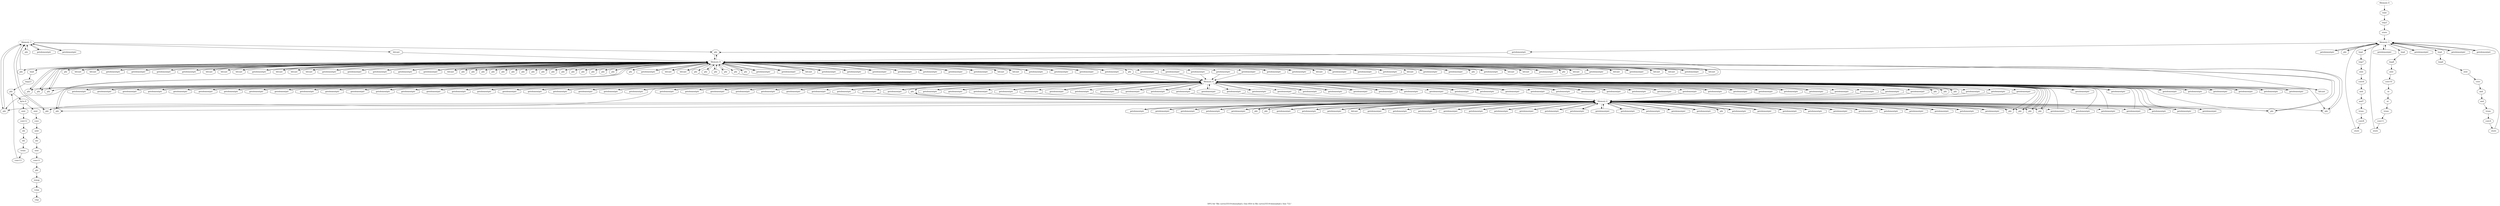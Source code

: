 digraph "DFG for 'file curve25519-donnabad.c line 854 to file curve25519-donnabad.c line 722 '  "{
label="DFG for 'file curve25519-donnabad.c line 854 to file curve25519-donnabad.c line 722 ' ";
node_5826[shape=ellipse,style=dashed,label="Memory 3"]
node_5842[shape=octagon,style=solid,label="phi"]
"node_5826"->"node_5842"
node_5843[shape=octagon,style=solid,label="getelementptr"]
"node_5826"->"node_5843"
node_5850[shape=octagon,style=solid,label="getelementptr"]
"node_5826"->"node_5850"
node_5860[shape=octagon,style=solid,label="phi"]
"node_5826"->"node_5860"
node_5934[shape=octagon,style=solid,label="bitcast"]
"node_5826"->"node_5934"
node_6080[shape=octagon,style=solid,label="phi"]
"node_5826"->"node_6080"
node_6129[shape=octagon,style=solid,label="phi"]
"node_5826"->"node_6129"
node_5874[shape=octagon,style=solid,label="bitcast"]
node_5871[shape=ellipse,style=dashed,label="Memory 8"]
"node_5874"->"node_5871"
node_5875[shape=octagon,style=solid,label="getelementptr"]
"node_5875"->"node_5871"
node_5876[shape=octagon,style=solid,label="bitcast"]
"node_5876"->"node_5871"
node_5877[shape=octagon,style=solid,label="bitcast"]
"node_5877"->"node_5871"
node_5878[shape=octagon,style=solid,label="getelementptr"]
"node_5878"->"node_5871"
node_5879[shape=octagon,style=solid,label="bitcast"]
"node_5879"->"node_5871"
node_5839[shape=ellipse,style=solid,label="or"]
node_5855[shape=octagon,style=solid,label="trunc"]
"node_5839"->"node_5855"
node_5840[shape=octagon,style=solid,label="or"]
"node_5840"->"node_5839"
node_5841[shape=ellipse,style=solid,label="conv11"]
node_5856[shape=octagon,style=solid,label="store"]
"node_5841"->"node_5856"
"node_5842"->"node_5826"
"node_5843"->"node_5826"
node_5844[shape=octagon,style=solid,label="getelementptr"]
node_5857[shape=ellipse,style=dashed,label="Memory 4"]
"node_5844"->"node_5857"
node_5845[shape=octagon,style=solid,label="getelementptr"]
node_5858[shape=ellipse,style=dashed,label="Memory 5"]
"node_5845"->"node_5858"
node_5846[shape=octagon,style=solid,label="getelementptr"]
node_6066[shape=ellipse,style=dashed,label="Memory 6"]
"node_5846"->"node_6066"
node_5847[shape=octagon,style=solid,label="getelementptr"]
"node_5847"->"node_5857"
node_5848[shape=octagon,style=solid,label="phi"]
"node_5848"->"node_6066"
node_5849[shape=octagon,style=solid,label="getelementptr"]
"node_5849"->"node_6066"
"node_5850"->"node_5826"
node_5851[shape=octagon,style=solid,label="getelementptr"]
"node_5851"->"node_5857"
node_5852[shape=octagon,style=solid,label="phi"]
"node_5852"->"node_5857"
node_5853[shape=octagon,style=solid,label="getelementptr"]
"node_5853"->"node_6066"
node_5854[shape=octagon,style=solid,label="phi"]
"node_5854"->"node_5826"
"node_5855"->"node_5841"
"node_5856"->"node_5858"
"node_5857"->"node_5844"
"node_5857"->"node_5847"
"node_5857"->"node_5848"
"node_5857"->"node_5849"
"node_5857"->"node_5853"
node_5859[shape=octagon,style=solid,label="phi"]
"node_5857"->"node_5859"
"node_5857"->"node_5860"
node_5861[shape=octagon,style=solid,label="phi"]
"node_5857"->"node_5861"
node_5863[shape=octagon,style=solid,label="getelementptr"]
"node_5857"->"node_5863"
node_5864[shape=octagon,style=solid,label="getelementptr"]
"node_5857"->"node_5864"
node_5865[shape=octagon,style=solid,label="getelementptr"]
"node_5857"->"node_5865"
node_5866[shape=octagon,style=solid,label="getelementptr"]
"node_5857"->"node_5866"
node_5867[shape=octagon,style=solid,label="getelementptr"]
"node_5857"->"node_5867"
node_5868[shape=octagon,style=solid,label="getelementptr"]
"node_5857"->"node_5868"
node_5917[shape=octagon,style=solid,label="getelementptr"]
"node_5857"->"node_5917"
node_6018[shape=octagon,style=solid,label="getelementptr"]
"node_5857"->"node_6018"
node_6019[shape=octagon,style=solid,label="getelementptr"]
"node_5857"->"node_6019"
node_6020[shape=octagon,style=solid,label="getelementptr"]
"node_5857"->"node_6020"
node_6021[shape=octagon,style=solid,label="getelementptr"]
"node_5857"->"node_6021"
node_6022[shape=octagon,style=solid,label="getelementptr"]
"node_5857"->"node_6022"
node_6023[shape=octagon,style=solid,label="getelementptr"]
"node_5857"->"node_6023"
node_6024[shape=octagon,style=solid,label="getelementptr"]
"node_5857"->"node_6024"
node_6025[shape=octagon,style=solid,label="getelementptr"]
"node_5857"->"node_6025"
node_6026[shape=octagon,style=solid,label="getelementptr"]
"node_5857"->"node_6026"
node_6027[shape=octagon,style=solid,label="getelementptr"]
"node_5857"->"node_6027"
node_6030[shape=octagon,style=solid,label="getelementptr"]
"node_5857"->"node_6030"
node_6031[shape=octagon,style=solid,label="getelementptr"]
"node_5857"->"node_6031"
node_6032[shape=octagon,style=solid,label="getelementptr"]
"node_5857"->"node_6032"
node_6033[shape=octagon,style=solid,label="getelementptr"]
"node_5857"->"node_6033"
node_6034[shape=octagon,style=solid,label="getelementptr"]
"node_5857"->"node_6034"
node_6035[shape=octagon,style=solid,label="getelementptr"]
"node_5857"->"node_6035"
node_6036[shape=octagon,style=solid,label="getelementptr"]
"node_5857"->"node_6036"
node_6037[shape=octagon,style=solid,label="getelementptr"]
"node_5857"->"node_6037"
node_6038[shape=octagon,style=solid,label="getelementptr"]
"node_5857"->"node_6038"
node_6039[shape=octagon,style=solid,label="getelementptr"]
"node_5857"->"node_6039"
node_6040[shape=octagon,style=solid,label="getelementptr"]
"node_5857"->"node_6040"
node_5936[shape=octagon,style=solid,label="bitcast"]
"node_5857"->"node_5936"
node_5939[shape=octagon,style=solid,label="getelementptr"]
"node_5857"->"node_5939"
node_5941[shape=octagon,style=solid,label="getelementptr"]
"node_5857"->"node_5941"
node_5942[shape=octagon,style=solid,label="getelementptr"]
"node_5857"->"node_5942"
node_5944[shape=octagon,style=solid,label="getelementptr"]
"node_5857"->"node_5944"
node_5950[shape=octagon,style=solid,label="getelementptr"]
"node_5857"->"node_5950"
node_5953[shape=octagon,style=solid,label="getelementptr"]
"node_5857"->"node_5953"
node_5956[shape=octagon,style=solid,label="getelementptr"]
"node_5857"->"node_5956"
node_5958[shape=octagon,style=solid,label="getelementptr"]
"node_5857"->"node_5958"
node_5959[shape=octagon,style=solid,label="getelementptr"]
"node_5857"->"node_5959"
node_5960[shape=octagon,style=solid,label="getelementptr"]
"node_5857"->"node_5960"
node_5961[shape=octagon,style=solid,label="getelementptr"]
"node_5857"->"node_5961"
node_5962[shape=octagon,style=solid,label="getelementptr"]
"node_5857"->"node_5962"
node_5963[shape=octagon,style=solid,label="getelementptr"]
"node_5857"->"node_5963"
node_5964[shape=octagon,style=solid,label="getelementptr"]
"node_5857"->"node_5964"
node_5965[shape=octagon,style=solid,label="getelementptr"]
"node_5857"->"node_5965"
node_5966[shape=octagon,style=solid,label="getelementptr"]
"node_5857"->"node_5966"
node_5968[shape=octagon,style=solid,label="getelementptr"]
"node_5857"->"node_5968"
node_5969[shape=octagon,style=solid,label="getelementptr"]
"node_5857"->"node_5969"
node_5970[shape=octagon,style=solid,label="getelementptr"]
"node_5857"->"node_5970"
node_5971[shape=octagon,style=solid,label="getelementptr"]
"node_5857"->"node_5971"
node_5972[shape=octagon,style=solid,label="getelementptr"]
"node_5857"->"node_5972"
node_5973[shape=octagon,style=solid,label="getelementptr"]
"node_5857"->"node_5973"
node_5975[shape=octagon,style=solid,label="getelementptr"]
"node_5857"->"node_5975"
node_5978[shape=octagon,style=solid,label="getelementptr"]
"node_5857"->"node_5978"
node_5980[shape=octagon,style=solid,label="getelementptr"]
"node_5857"->"node_5980"
node_5981[shape=octagon,style=solid,label="getelementptr"]
"node_5857"->"node_5981"
node_5982[shape=octagon,style=solid,label="getelementptr"]
"node_5857"->"node_5982"
node_5983[shape=octagon,style=solid,label="getelementptr"]
"node_5857"->"node_5983"
node_5984[shape=octagon,style=solid,label="getelementptr"]
"node_5857"->"node_5984"
node_5985[shape=octagon,style=solid,label="getelementptr"]
"node_5857"->"node_5985"
node_5986[shape=octagon,style=solid,label="getelementptr"]
"node_5857"->"node_5986"
node_5987[shape=octagon,style=solid,label="getelementptr"]
"node_5857"->"node_5987"
node_5990[shape=octagon,style=solid,label="getelementptr"]
"node_5857"->"node_5990"
node_5991[shape=octagon,style=solid,label="getelementptr"]
"node_5857"->"node_5991"
node_5992[shape=octagon,style=solid,label="getelementptr"]
"node_5857"->"node_5992"
node_5993[shape=octagon,style=solid,label="getelementptr"]
"node_5857"->"node_5993"
node_5994[shape=octagon,style=solid,label="getelementptr"]
"node_5857"->"node_5994"
node_5995[shape=octagon,style=solid,label="getelementptr"]
"node_5857"->"node_5995"
node_5996[shape=octagon,style=solid,label="getelementptr"]
"node_5857"->"node_5996"
node_5997[shape=octagon,style=solid,label="getelementptr"]
"node_5857"->"node_5997"
node_5999[shape=octagon,style=solid,label="getelementptr"]
"node_5857"->"node_5999"
node_6002[shape=octagon,style=solid,label="getelementptr"]
"node_5857"->"node_6002"
node_6004[shape=octagon,style=solid,label="getelementptr"]
"node_5857"->"node_6004"
node_6005[shape=octagon,style=solid,label="getelementptr"]
"node_5857"->"node_6005"
node_6006[shape=octagon,style=solid,label="getelementptr"]
"node_5857"->"node_6006"
node_6007[shape=octagon,style=solid,label="getelementptr"]
"node_5857"->"node_6007"
node_6008[shape=octagon,style=solid,label="getelementptr"]
"node_5857"->"node_6008"
node_6009[shape=octagon,style=solid,label="getelementptr"]
"node_5857"->"node_6009"
node_6011[shape=octagon,style=solid,label="getelementptr"]
"node_5857"->"node_6011"
node_6014[shape=octagon,style=solid,label="getelementptr"]
"node_5857"->"node_6014"
node_6016[shape=octagon,style=solid,label="getelementptr"]
"node_5857"->"node_6016"
node_6017[shape=octagon,style=solid,label="getelementptr"]
"node_5857"->"node_6017"
node_6067[shape=octagon,style=solid,label="phi"]
"node_5857"->"node_6067"
node_6069[shape=octagon,style=solid,label="phi"]
"node_5857"->"node_6069"
"node_5857"->"node_6080"
node_6083[shape=octagon,style=solid,label="phi"]
"node_5857"->"node_6083"
node_6100[shape=octagon,style=solid,label="phi"]
"node_5857"->"node_6100"
node_6109[shape=octagon,style=solid,label="phi"]
"node_5857"->"node_6109"
node_6112[shape=octagon,style=solid,label="phi"]
"node_5857"->"node_6112"
node_6122[shape=octagon,style=solid,label="phi"]
"node_5857"->"node_6122"
node_6126[shape=octagon,style=solid,label="phi"]
"node_5857"->"node_6126"
node_6128[shape=octagon,style=solid,label="phi"]
"node_5857"->"node_6128"
"node_5857"->"node_6129"
node_6130[shape=octagon,style=solid,label="phi"]
"node_5857"->"node_6130"
"node_5858"->"node_5845"
node_5836[shape=octagon,style=solid,label="load"]
"node_5858"->"node_5836"
node_5834[shape=octagon,style=solid,label="getelementptr"]
"node_5858"->"node_5834"
node_5913[shape=octagon,style=solid,label="getelementptr"]
"node_5858"->"node_5913"
node_6051[shape=octagon,style=solid,label="getelementptr"]
"node_5858"->"node_6051"
node_6053[shape=octagon,style=solid,label="getelementptr"]
"node_5858"->"node_6053"
node_6055[shape=octagon,style=solid,label="load"]
"node_5858"->"node_6055"
node_6063[shape=octagon,style=solid,label="getelementptr"]
"node_5858"->"node_6063"
node_6065[shape=octagon,style=solid,label="load"]
"node_5858"->"node_6065"
node_6127[shape=octagon,style=solid,label="phi"]
"node_5858"->"node_6127"
"node_5859"->"node_5871"
"node_5860"->"node_5871"
"node_5861"->"node_5871"
node_5862[shape=octagon,style=solid,label="phi"]
"node_5862"->"node_5857"
"node_5863"->"node_5857"
"node_5864"->"node_5857"
"node_5865"->"node_5857"
"node_5866"->"node_6066"
"node_5867"->"node_5857"
"node_5868"->"node_5857"
node_5869[shape=octagon,style=solid,label="getelementptr"]
"node_5869"->"node_6066"
node_5870[shape=octagon,style=solid,label="phi"]
"node_5870"->"node_5871"
"node_5871"->"node_5874"
"node_5871"->"node_5875"
"node_5871"->"node_5876"
"node_5871"->"node_5877"
"node_5871"->"node_5878"
"node_5871"->"node_5879"
"node_5871"->"node_5852"
"node_5871"->"node_5854"
"node_5871"->"node_5859"
"node_5871"->"node_5860"
"node_5871"->"node_5861"
"node_5871"->"node_5862"
"node_5871"->"node_5870"
node_5872[shape=octagon,style=solid,label="bitcast"]
"node_5871"->"node_5872"
node_5873[shape=octagon,style=solid,label="bitcast"]
"node_5871"->"node_5873"
node_5880[shape=octagon,style=solid,label="getelementptr"]
"node_5871"->"node_5880"
node_5881[shape=octagon,style=solid,label="getelementptr"]
"node_5871"->"node_5881"
node_5882[shape=octagon,style=solid,label="getelementptr"]
"node_5871"->"node_5882"
node_5883[shape=octagon,style=solid,label="getelementptr"]
"node_5871"->"node_5883"
node_5884[shape=octagon,style=solid,label="bitcast"]
"node_5871"->"node_5884"
node_5885[shape=octagon,style=solid,label="bitcast"]
"node_5871"->"node_5885"
node_5886[shape=octagon,style=solid,label="bitcast"]
"node_5871"->"node_5886"
node_5887[shape=octagon,style=solid,label="getelementptr"]
"node_5871"->"node_5887"
node_5888[shape=octagon,style=solid,label="bitcast"]
"node_5871"->"node_5888"
node_5889[shape=octagon,style=solid,label="bitcast"]
"node_5871"->"node_5889"
node_5890[shape=octagon,style=solid,label="bitcast"]
"node_5871"->"node_5890"
node_5891[shape=octagon,style=solid,label="getelementptr"]
"node_5871"->"node_5891"
node_5892[shape=octagon,style=solid,label="getelementptr"]
"node_5871"->"node_5892"
node_5893[shape=octagon,style=solid,label="getelementptr"]
"node_5871"->"node_5893"
node_5894[shape=octagon,style=solid,label="getelementptr"]
"node_5871"->"node_5894"
node_5895[shape=octagon,style=solid,label="getelementptr"]
"node_5871"->"node_5895"
node_5896[shape=octagon,style=solid,label="bitcast"]
"node_5871"->"node_5896"
node_5897[shape=octagon,style=solid,label="phi"]
"node_5871"->"node_5897"
node_5898[shape=octagon,style=solid,label="phi"]
"node_5871"->"node_5898"
node_5899[shape=octagon,style=solid,label="phi"]
"node_5871"->"node_5899"
node_5900[shape=octagon,style=solid,label="phi"]
"node_5871"->"node_5900"
node_5901[shape=octagon,style=solid,label="phi"]
"node_5871"->"node_5901"
node_5902[shape=octagon,style=solid,label="phi"]
"node_5871"->"node_5902"
node_5903[shape=octagon,style=solid,label="phi"]
"node_5871"->"node_5903"
node_5904[shape=octagon,style=solid,label="phi"]
"node_5871"->"node_5904"
node_5905[shape=octagon,style=solid,label="phi"]
"node_5871"->"node_5905"
node_5906[shape=octagon,style=solid,label="phi"]
"node_5871"->"node_5906"
node_5907[shape=octagon,style=solid,label="phi"]
"node_5871"->"node_5907"
node_5908[shape=octagon,style=solid,label="phi"]
"node_5871"->"node_5908"
node_5909[shape=octagon,style=solid,label="phi"]
"node_5871"->"node_5909"
node_5910[shape=octagon,style=solid,label="phi"]
"node_5871"->"node_5910"
node_5911[shape=octagon,style=solid,label="phi"]
"node_5871"->"node_5911"
node_5912[shape=octagon,style=solid,label="phi"]
"node_5871"->"node_5912"
node_5915[shape=octagon,style=solid,label="load"]
"node_5871"->"node_5915"
node_5919[shape=octagon,style=solid,label="phi"]
"node_5871"->"node_5919"
node_6042[shape=octagon,style=solid,label="getelementptr"]
"node_5871"->"node_6042"
node_5935[shape=octagon,style=solid,label="bitcast"]
"node_5871"->"node_5935"
node_5937[shape=octagon,style=solid,label="bitcast"]
"node_5871"->"node_5937"
node_5945[shape=octagon,style=solid,label="phi"]
"node_5871"->"node_5945"
node_5949[shape=octagon,style=solid,label="phi"]
"node_5871"->"node_5949"
node_5955[shape=octagon,style=solid,label="phi"]
"node_5871"->"node_5955"
node_5977[shape=octagon,style=solid,label="phi"]
"node_5871"->"node_5977"
node_5989[shape=octagon,style=solid,label="phi"]
"node_5871"->"node_5989"
node_6013[shape=octagon,style=solid,label="phi"]
"node_5871"->"node_6013"
node_6044[shape=octagon,style=solid,label="getelementptr"]
"node_5871"->"node_6044"
node_6045[shape=octagon,style=solid,label="getelementptr"]
"node_5871"->"node_6045"
node_6046[shape=octagon,style=solid,label="bitcast"]
"node_5871"->"node_6046"
node_6068[shape=octagon,style=solid,label="getelementptr"]
"node_5871"->"node_6068"
node_6070[shape=octagon,style=solid,label="getelementptr"]
"node_5871"->"node_6070"
node_6071[shape=octagon,style=solid,label="getelementptr"]
"node_5871"->"node_6071"
node_6072[shape=octagon,style=solid,label="getelementptr"]
"node_5871"->"node_6072"
node_6073[shape=octagon,style=solid,label="getelementptr"]
"node_5871"->"node_6073"
node_6074[shape=octagon,style=solid,label="getelementptr"]
"node_5871"->"node_6074"
node_6075[shape=octagon,style=solid,label="getelementptr"]
"node_5871"->"node_6075"
node_6076[shape=octagon,style=solid,label="bitcast"]
"node_5871"->"node_6076"
node_6077[shape=octagon,style=solid,label="bitcast"]
"node_5871"->"node_6077"
node_6078[shape=octagon,style=solid,label="getelementptr"]
"node_5871"->"node_6078"
node_6079[shape=octagon,style=solid,label="getelementptr"]
"node_5871"->"node_6079"
node_6081[shape=octagon,style=solid,label="getelementptr"]
"node_5871"->"node_6081"
node_6082[shape=octagon,style=solid,label="getelementptr"]
"node_5871"->"node_6082"
node_6085[shape=octagon,style=solid,label="getelementptr"]
"node_5871"->"node_6085"
node_6087[shape=octagon,style=solid,label="getelementptr"]
"node_5871"->"node_6087"
node_6088[shape=octagon,style=solid,label="getelementptr"]
"node_5871"->"node_6088"
node_6090[shape=octagon,style=solid,label="getelementptr"]
"node_5871"->"node_6090"
node_6091[shape=octagon,style=solid,label="getelementptr"]
"node_5871"->"node_6091"
node_6093[shape=octagon,style=solid,label="bitcast"]
"node_5871"->"node_6093"
"node_5871"->"node_6100"
node_6101[shape=octagon,style=solid,label="getelementptr"]
"node_5871"->"node_6101"
node_6102[shape=octagon,style=solid,label="getelementptr"]
"node_5871"->"node_6102"
node_6103[shape=octagon,style=solid,label="bitcast"]
"node_5871"->"node_6103"
node_6104[shape=octagon,style=solid,label="getelementptr"]
"node_5871"->"node_6104"
node_6106[shape=octagon,style=solid,label="getelementptr"]
"node_5871"->"node_6106"
node_6107[shape=octagon,style=solid,label="getelementptr"]
"node_5871"->"node_6107"
"node_5871"->"node_6109"
node_6111[shape=octagon,style=solid,label="getelementptr"]
"node_5871"->"node_6111"
node_6113[shape=octagon,style=solid,label="getelementptr"]
"node_5871"->"node_6113"
node_6114[shape=octagon,style=solid,label="getelementptr"]
"node_5871"->"node_6114"
node_6115[shape=octagon,style=solid,label="phi"]
"node_5871"->"node_6115"
node_6116[shape=octagon,style=solid,label="getelementptr"]
"node_5871"->"node_6116"
node_6117[shape=octagon,style=solid,label="bitcast"]
"node_5871"->"node_6117"
node_6121[shape=octagon,style=solid,label="bitcast"]
"node_5871"->"node_6121"
"node_5871"->"node_6122"
node_6123[shape=octagon,style=solid,label="getelementptr"]
"node_5871"->"node_6123"
node_6124[shape=octagon,style=solid,label="phi"]
"node_5871"->"node_6124"
node_6125[shape=octagon,style=solid,label="bitcast"]
"node_5871"->"node_6125"
"node_5872"->"node_5871"
"node_5873"->"node_5871"
"node_5880"->"node_5871"
"node_5881"->"node_5871"
"node_5882"->"node_5871"
"node_5883"->"node_5871"
"node_5884"->"node_5871"
"node_5885"->"node_5871"
"node_5886"->"node_5871"
"node_5887"->"node_5871"
"node_5888"->"node_5871"
"node_5889"->"node_5871"
node_5835[shape=ellipse,style=solid,label="tmp8"]
node_5838[shape=octagon,style=solid,label="zext"]
"node_5835"->"node_5838"
"node_5836"->"node_5835"
node_5837[shape=ellipse,style=solid,label="conv10"]
"node_5837"->"node_5840"
"node_5838"->"node_5837"
node_5827[shape=ellipse,style=solid,label="conv6"]
node_5830[shape=octagon,style=solid,label="and"]
"node_5827"->"node_5830"
node_5831[shape=ellipse,style=solid,label="conv8"]
node_5833[shape=octagon,style=solid,label="store"]
"node_5831"->"node_5833"
node_5829[shape=ellipse,style=solid,label="and7"]
"node_5830"->"node_5829"
node_5832[shape=octagon,style=solid,label="trunc"]
"node_5832"->"node_5831"
"node_5829"->"node_5832"
node_5828[shape=octagon,style=solid,label="zext"]
"node_5828"->"node_5827"
"node_5833"->"node_5858"
"node_5834"->"node_5858"
node_5922[shape=ellipse,style=solid,label="conv13"]
node_5921[shape=octagon,style=solid,label="phi"]
"node_5922"->"node_5921"
node_5923[shape=octagon,style=solid,label="trunc"]
"node_5923"->"node_5922"
node_5924[shape=ellipse,style=solid,label="shl"]
"node_5924"->"node_5923"
node_5925[shape=octagon,style=solid,label="shl"]
"node_5925"->"node_5924"
node_5926[shape=ellipse,style=solid,label="conv12"]
"node_5926"->"node_5925"
node_5927[shape=octagon,style=solid,label="zext"]
"node_5927"->"node_5926"
node_5928[shape=ellipse,style=solid,label="conv"]
node_5931[shape=octagon,style=solid,label="ashr"]
"node_5928"->"node_5931"
node_5929[shape=octagon,style=solid,label="zext"]
"node_5929"->"node_5928"
node_5930[shape=ellipse,style=solid,label="shr"]
node_5933[shape=octagon,style=solid,label="sext"]
"node_5930"->"node_5933"
"node_5931"->"node_5930"
node_5932[shape=ellipse,style=solid,label="conv11"]
node_6001[shape=octagon,style=solid,label="phi"]
"node_5932"->"node_6001"
"node_5933"->"node_5932"
"node_5890"->"node_5871"
"node_5891"->"node_5871"
"node_5892"->"node_5871"
"node_5893"->"node_5871"
"node_5894"->"node_5871"
"node_5895"->"node_5871"
"node_5896"->"node_5871"
"node_5897"->"node_5871"
"node_5898"->"node_5871"
"node_5899"->"node_5871"
"node_5900"->"node_5871"
"node_5901"->"node_5871"
"node_5902"->"node_5871"
"node_5903"->"node_5871"
"node_5904"->"node_5871"
"node_5905"->"node_5871"
"node_5906"->"node_5871"
"node_5907"->"node_5871"
"node_5908"->"node_5871"
"node_5909"->"node_5871"
"node_5910"->"node_5871"
"node_5911"->"node_5871"
"node_5912"->"node_5871"
"node_5913"->"node_5871"
node_5914[shape=ellipse,style=solid,label="tmp23"]
"node_5914"->"node_5921"
"node_5915"->"node_5914"
node_5916[shape=octagon,style=solid,label="getelementptr"]
"node_5916"->"node_6066"
"node_5917"->"node_5857"
node_5918[shape=octagon,style=solid,label="getelementptr"]
"node_5918"->"node_6066"
"node_5919"->"node_5871"
node_5920[shape=ellipse,style=solid,label="byte.0"]
"node_5920"->"node_5927"
"node_5920"->"node_5929"
"node_5921"->"node_5920"
"node_6018"->"node_5857"
"node_6019"->"node_5857"
"node_6020"->"node_5857"
"node_6021"->"node_5857"
"node_6022"->"node_5857"
"node_6023"->"node_5857"
"node_6024"->"node_5857"
"node_6025"->"node_5857"
"node_6026"->"node_5857"
"node_6027"->"node_5857"
node_6028[shape=octagon,style=solid,label="getelementptr"]
"node_6028"->"node_6066"
node_6029[shape=octagon,style=solid,label="phi"]
"node_6029"->"node_6066"
"node_6030"->"node_5857"
"node_6031"->"node_5857"
"node_6032"->"node_5857"
"node_6033"->"node_5857"
"node_6034"->"node_5857"
"node_6035"->"node_5857"
"node_6036"->"node_5857"
"node_6037"->"node_5857"
"node_6038"->"node_5857"
"node_6039"->"node_5857"
"node_6040"->"node_5857"
node_6041[shape=octagon,style=solid,label="getelementptr"]
"node_6041"->"node_6066"
"node_6042"->"node_5871"
"node_5934"->"node_5871"
"node_5935"->"node_5871"
"node_5936"->"node_5871"
"node_5937"->"node_5871"
node_5938[shape=octagon,style=solid,label="getelementptr"]
"node_5938"->"node_6066"
"node_5939"->"node_5857"
node_5940[shape=octagon,style=solid,label="getelementptr"]
"node_5940"->"node_6066"
"node_5941"->"node_5857"
"node_5942"->"node_6066"
node_5943[shape=octagon,style=solid,label="getelementptr"]
"node_5943"->"node_6066"
"node_5944"->"node_5857"
"node_5945"->"node_5857"
node_5946[shape=octagon,style=solid,label="getelementptr"]
"node_5946"->"node_6066"
node_5947[shape=octagon,style=solid,label="getelementptr"]
"node_5947"->"node_6066"
node_5948[shape=octagon,style=solid,label="getelementptr"]
"node_5948"->"node_6066"
"node_5949"->"node_5871"
"node_5950"->"node_5857"
node_5951[shape=octagon,style=solid,label="getelementptr"]
"node_5951"->"node_5857"
node_5952[shape=octagon,style=solid,label="getelementptr"]
"node_5952"->"node_6066"
"node_5953"->"node_5857"
node_5954[shape=octagon,style=solid,label="getelementptr"]
"node_5954"->"node_6066"
"node_5955"->"node_5871"
"node_5956"->"node_5857"
node_5957[shape=octagon,style=solid,label="getelementptr"]
"node_5957"->"node_5857"
"node_5958"->"node_5857"
"node_5959"->"node_6066"
"node_5960"->"node_5857"
"node_5961"->"node_6066"
"node_5962"->"node_5857"
"node_5963"->"node_6066"
"node_5964"->"node_5857"
"node_5965"->"node_6066"
"node_5966"->"node_5857"
node_5967[shape=octagon,style=solid,label="getelementptr"]
"node_5967"->"node_5857"
"node_5968"->"node_5857"
"node_5969"->"node_6066"
"node_5970"->"node_5857"
"node_5971"->"node_6066"
"node_5972"->"node_5857"
"node_5973"->"node_6066"
node_5974[shape=octagon,style=solid,label="getelementptr"]
"node_5974"->"node_6066"
"node_5975"->"node_5857"
node_5976[shape=octagon,style=solid,label="getelementptr"]
"node_5976"->"node_6066"
"node_5977"->"node_5871"
"node_5978"->"node_5857"
node_5979[shape=octagon,style=solid,label="getelementptr"]
"node_5979"->"node_5857"
"node_5980"->"node_5857"
"node_5981"->"node_6066"
"node_5982"->"node_5857"
"node_5983"->"node_6066"
"node_5984"->"node_5857"
"node_5985"->"node_6066"
"node_5986"->"node_5857"
"node_5987"->"node_5857"
node_5988[shape=octagon,style=solid,label="getelementptr"]
"node_5988"->"node_6066"
"node_5989"->"node_5871"
"node_5990"->"node_5857"
"node_5991"->"node_5857"
"node_5992"->"node_5857"
"node_5993"->"node_6066"
"node_5994"->"node_5857"
"node_5995"->"node_5857"
"node_5996"->"node_5857"
"node_5997"->"node_6066"
node_5998[shape=octagon,style=solid,label="getelementptr"]
"node_5998"->"node_6066"
"node_5999"->"node_5857"
node_6000[shape=octagon,style=solid,label="getelementptr"]
"node_6000"->"node_6066"
node_6120[shape=ellipse,style=solid,label="iswap"]
"node_6001"->"node_6120"
"node_6002"->"node_5857"
node_6003[shape=octagon,style=solid,label="getelementptr"]
"node_6003"->"node_5857"
"node_6004"->"node_5857"
"node_6005"->"node_5857"
"node_6006"->"node_5857"
"node_6007"->"node_6066"
"node_6008"->"node_5857"
"node_6009"->"node_5857"
node_6010[shape=octagon,style=solid,label="getelementptr"]
"node_6010"->"node_6066"
"node_6011"->"node_5857"
node_6012[shape=octagon,style=solid,label="getelementptr"]
"node_6012"->"node_6066"
"node_6013"->"node_5871"
"node_6014"->"node_5857"
node_6015[shape=octagon,style=solid,label="getelementptr"]
"node_6015"->"node_5857"
"node_6016"->"node_5857"
"node_6017"->"node_6066"
node_6043[shape=octagon,style=solid,label="phi"]
"node_6043"->"node_6066"
"node_6044"->"node_5871"
"node_6045"->"node_5871"
"node_6046"->"node_5871"
node_6047[shape=octagon,style=solid,label="phi"]
"node_6047"->"node_6066"
node_6048[shape=ellipse,style=dashed,label="Memory 0"]
node_6050[shape=octagon,style=solid,label="load"]
"node_6048"->"node_6050"
node_6049[shape=ellipse,style=solid,label="tmp3"]
node_6052[shape=octagon,style=solid,label="store"]
"node_6049"->"node_6052"
"node_6050"->"node_6049"
"node_6051"->"node_5858"
"node_6052"->"node_5858"
"node_6053"->"node_5858"
node_6054[shape=ellipse,style=solid,label="tmp6"]
node_6057[shape=octagon,style=solid,label="zext"]
"node_6054"->"node_6057"
"node_6055"->"node_6054"
node_6056[shape=ellipse,style=solid,label="conv"]
node_6059[shape=octagon,style=solid,label="and"]
"node_6056"->"node_6059"
"node_6057"->"node_6056"
node_6058[shape=ellipse,style=solid,label="and"]
node_6061[shape=octagon,style=solid,label="trunc"]
"node_6058"->"node_6061"
"node_6059"->"node_6058"
node_6060[shape=ellipse,style=solid,label="conv4"]
node_6062[shape=octagon,style=solid,label="store"]
"node_6060"->"node_6062"
"node_6061"->"node_6060"
"node_6062"->"node_5858"
"node_6063"->"node_5858"
node_6064[shape=ellipse,style=solid,label="tmp7"]
"node_6064"->"node_5828"
"node_6065"->"node_6064"
"node_6066"->"node_5846"
"node_6066"->"node_5848"
"node_6066"->"node_5851"
"node_6066"->"node_5859"
"node_6066"->"node_5861"
"node_6066"->"node_5869"
"node_6066"->"node_5916"
"node_6066"->"node_5918"
"node_6066"->"node_6028"
"node_6066"->"node_6029"
"node_6066"->"node_6041"
"node_6066"->"node_5938"
"node_6066"->"node_5940"
"node_6066"->"node_5943"
"node_6066"->"node_5946"
"node_6066"->"node_5947"
"node_6066"->"node_5948"
"node_6066"->"node_5951"
"node_6066"->"node_5952"
"node_6066"->"node_5954"
"node_6066"->"node_5957"
"node_6066"->"node_5967"
"node_6066"->"node_5974"
"node_6066"->"node_5976"
"node_6066"->"node_5979"
"node_6066"->"node_5988"
"node_6066"->"node_5989"
"node_6066"->"node_5998"
"node_6066"->"node_6000"
"node_6066"->"node_6003"
"node_6066"->"node_6010"
"node_6066"->"node_6012"
"node_6066"->"node_6015"
"node_6066"->"node_6043"
"node_6066"->"node_6047"
"node_6066"->"node_6067"
"node_6066"->"node_6069"
"node_6066"->"node_6080"
"node_6066"->"node_6083"
node_6084[shape=octagon,style=solid,label="getelementptr"]
"node_6066"->"node_6084"
node_6086[shape=octagon,style=solid,label="getelementptr"]
"node_6066"->"node_6086"
node_6089[shape=octagon,style=solid,label="getelementptr"]
"node_6066"->"node_6089"
node_6092[shape=octagon,style=solid,label="bitcast"]
"node_6066"->"node_6092"
node_6094[shape=octagon,style=solid,label="getelementptr"]
"node_6066"->"node_6094"
node_6095[shape=octagon,style=solid,label="getelementptr"]
"node_6066"->"node_6095"
node_6096[shape=octagon,style=solid,label="getelementptr"]
"node_6066"->"node_6096"
node_6097[shape=octagon,style=solid,label="getelementptr"]
"node_6066"->"node_6097"
node_6098[shape=octagon,style=solid,label="getelementptr"]
"node_6066"->"node_6098"
node_6099[shape=octagon,style=solid,label="getelementptr"]
"node_6066"->"node_6099"
node_6105[shape=octagon,style=solid,label="getelementptr"]
"node_6066"->"node_6105"
node_6108[shape=octagon,style=solid,label="getelementptr"]
"node_6066"->"node_6108"
node_6110[shape=octagon,style=solid,label="getelementptr"]
"node_6066"->"node_6110"
"node_6066"->"node_6129"
"node_6066"->"node_6130"
"node_6067"->"node_5857"
"node_6068"->"node_5871"
"node_6069"->"node_5857"
"node_6070"->"node_5871"
"node_6071"->"node_5871"
"node_6072"->"node_5871"
"node_6073"->"node_5871"
"node_6074"->"node_5871"
"node_6075"->"node_5871"
"node_6076"->"node_5871"
"node_6077"->"node_5871"
"node_6078"->"node_5871"
"node_6079"->"node_5871"
"node_6080"->"node_5826"
"node_6081"->"node_5871"
"node_6082"->"node_5871"
"node_6083"->"node_6066"
"node_6084"->"node_6066"
"node_6085"->"node_5857"
"node_6086"->"node_6066"
"node_6087"->"node_5857"
"node_6088"->"node_5857"
"node_6089"->"node_6066"
"node_6090"->"node_5857"
"node_6091"->"node_5857"
"node_6092"->"node_6066"
"node_6093"->"node_5857"
"node_6094"->"node_6066"
"node_6095"->"node_6066"
"node_6096"->"node_6066"
"node_6097"->"node_6066"
"node_6098"->"node_6066"
"node_6099"->"node_6066"
"node_6100"->"node_5871"
"node_6101"->"node_5871"
"node_6102"->"node_5871"
"node_6103"->"node_5871"
"node_6104"->"node_5871"
"node_6105"->"node_6066"
"node_6106"->"node_5871"
"node_6107"->"node_5871"
"node_6108"->"node_6066"
"node_6109"->"node_5871"
"node_6110"->"node_6066"
"node_6111"->"node_5857"
"node_6112"->"node_5857"
"node_6113"->"node_5871"
"node_6114"->"node_5871"
"node_6115"->"node_5871"
"node_6116"->"node_5871"
"node_6117"->"node_5871"
node_6118[shape=ellipse,style=solid,label="cmp"]
node_6119[shape=octagon,style=solid,label="icmp"]
"node_6119"->"node_6118"
"node_6120"->"node_6119"
"node_6121"->"node_5871"
"node_6122"->"node_5871"
"node_6123"->"node_5871"
"node_6124"->"node_5871"
"node_6125"->"node_5871"
"node_6126"->"node_5857"
"node_6127"->"node_5858"
"node_6128"->"node_5857"
"node_6129"->"node_5826"
"node_6130"->"node_5857"
}

